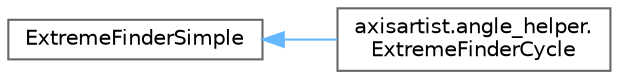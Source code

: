 digraph "Graphical Class Hierarchy"
{
 // LATEX_PDF_SIZE
  bgcolor="transparent";
  edge [fontname=Helvetica,fontsize=10,labelfontname=Helvetica,labelfontsize=10];
  node [fontname=Helvetica,fontsize=10,shape=box,height=0.2,width=0.4];
  rankdir="LR";
  Node0 [id="Node000000",label="ExtremeFinderSimple",height=0.2,width=0.4,color="grey40", fillcolor="white", style="filled",URL="$d8/d65/classExtremeFinderSimple.html",tooltip=" "];
  Node0 -> Node1 [id="edge3420_Node000000_Node000001",dir="back",color="steelblue1",style="solid",tooltip=" "];
  Node1 [id="Node000001",label="axisartist.angle_helper.\lExtremeFinderCycle",height=0.2,width=0.4,color="grey40", fillcolor="white", style="filled",URL="$db/d08/classaxisartist_1_1angle__helper_1_1ExtremeFinderCycle.html",tooltip=" "];
}
